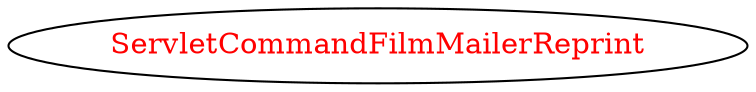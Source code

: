 digraph dependencyGraph {
 concentrate=true;
 ranksep="2.0";
 rankdir="LR"; 
 splines="ortho";
"ServletCommandFilmMailerReprint" [fontcolor="red"];
}